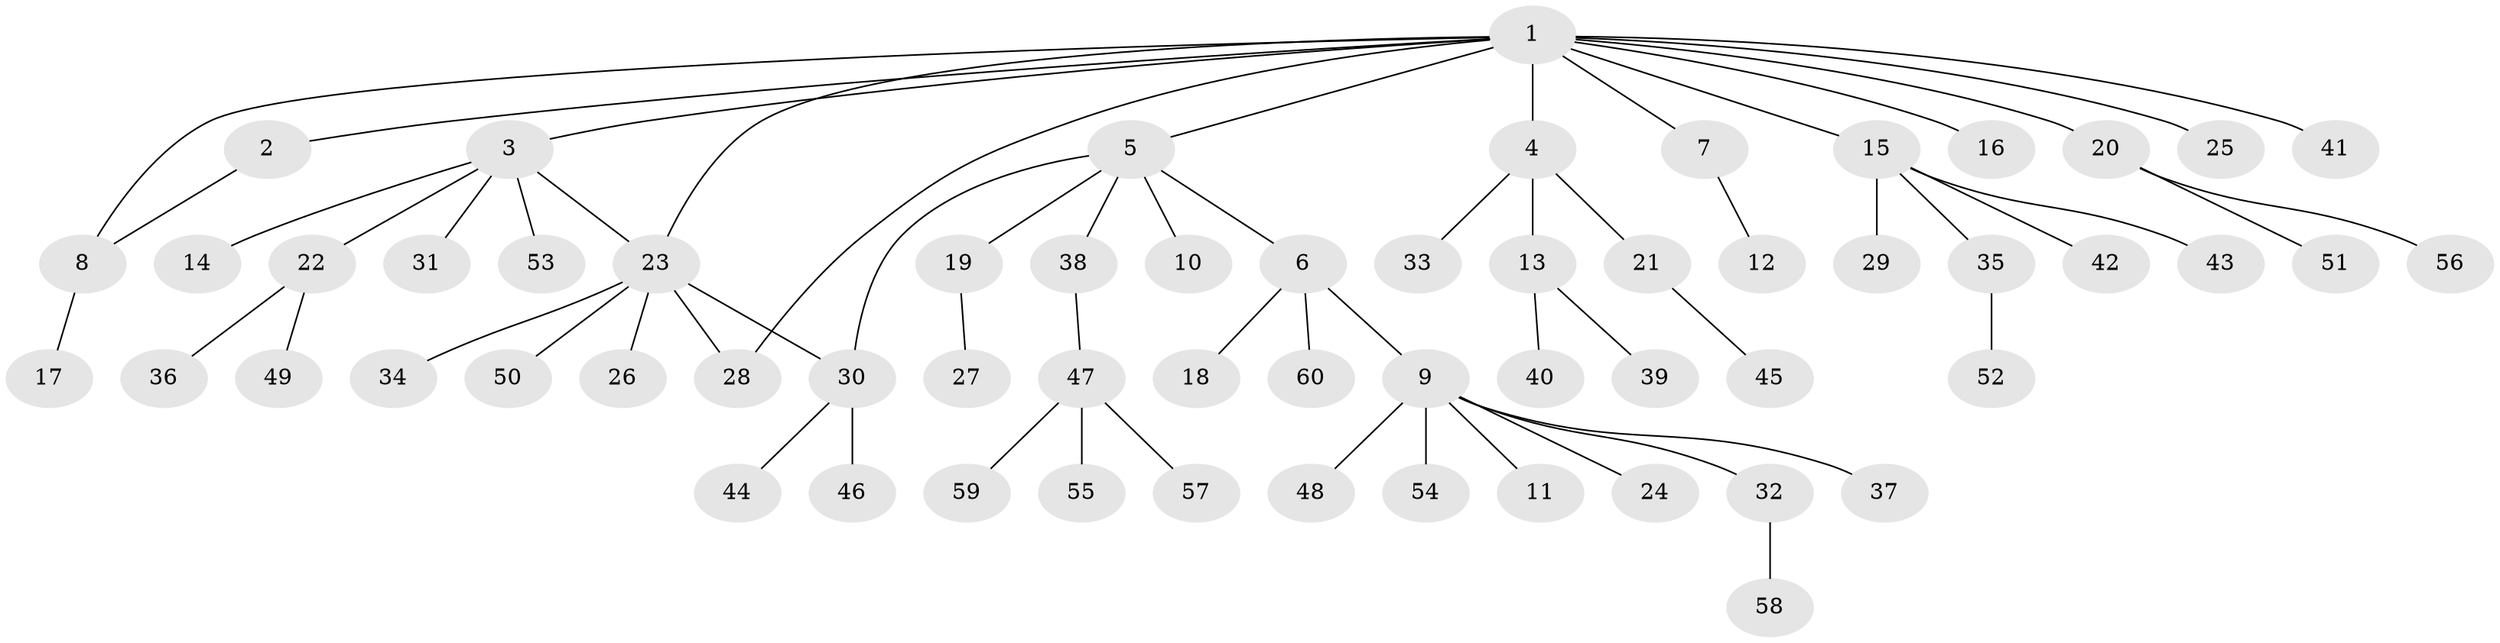 // Generated by graph-tools (version 1.1) at 2025/35/03/09/25 02:35:42]
// undirected, 60 vertices, 63 edges
graph export_dot {
graph [start="1"]
  node [color=gray90,style=filled];
  1;
  2;
  3;
  4;
  5;
  6;
  7;
  8;
  9;
  10;
  11;
  12;
  13;
  14;
  15;
  16;
  17;
  18;
  19;
  20;
  21;
  22;
  23;
  24;
  25;
  26;
  27;
  28;
  29;
  30;
  31;
  32;
  33;
  34;
  35;
  36;
  37;
  38;
  39;
  40;
  41;
  42;
  43;
  44;
  45;
  46;
  47;
  48;
  49;
  50;
  51;
  52;
  53;
  54;
  55;
  56;
  57;
  58;
  59;
  60;
  1 -- 2;
  1 -- 3;
  1 -- 4;
  1 -- 5;
  1 -- 7;
  1 -- 8;
  1 -- 15;
  1 -- 16;
  1 -- 20;
  1 -- 23;
  1 -- 25;
  1 -- 28;
  1 -- 41;
  2 -- 8;
  3 -- 14;
  3 -- 22;
  3 -- 23;
  3 -- 31;
  3 -- 53;
  4 -- 13;
  4 -- 21;
  4 -- 33;
  5 -- 6;
  5 -- 10;
  5 -- 19;
  5 -- 30;
  5 -- 38;
  6 -- 9;
  6 -- 18;
  6 -- 60;
  7 -- 12;
  8 -- 17;
  9 -- 11;
  9 -- 24;
  9 -- 32;
  9 -- 37;
  9 -- 48;
  9 -- 54;
  13 -- 39;
  13 -- 40;
  15 -- 29;
  15 -- 35;
  15 -- 42;
  15 -- 43;
  19 -- 27;
  20 -- 51;
  20 -- 56;
  21 -- 45;
  22 -- 36;
  22 -- 49;
  23 -- 26;
  23 -- 28;
  23 -- 30;
  23 -- 34;
  23 -- 50;
  30 -- 44;
  30 -- 46;
  32 -- 58;
  35 -- 52;
  38 -- 47;
  47 -- 55;
  47 -- 57;
  47 -- 59;
}

